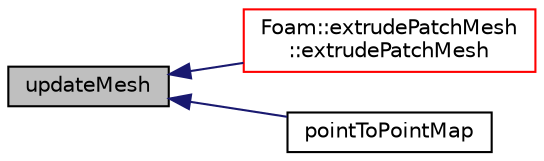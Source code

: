 digraph "updateMesh"
{
  bgcolor="transparent";
  edge [fontname="Helvetica",fontsize="10",labelfontname="Helvetica",labelfontsize="10"];
  node [fontname="Helvetica",fontsize="10",shape=record];
  rankdir="LR";
  Node411 [label="updateMesh",height=0.2,width=0.4,color="black", fillcolor="grey75", style="filled", fontcolor="black"];
  Node411 -> Node412 [dir="back",color="midnightblue",fontsize="10",style="solid",fontname="Helvetica"];
  Node412 [label="Foam::extrudePatchMesh\l::extrudePatchMesh",height=0.2,width=0.4,color="red",URL="$a22185.html#ada5aee048de4d025b44660aca99d21a6",tooltip="Construct from mesh, patch and dictionary. "];
  Node411 -> Node414 [dir="back",color="midnightblue",fontsize="10",style="solid",fontname="Helvetica"];
  Node414 [label="pointToPointMap",height=0.2,width=0.4,color="black",URL="$a22181.html#abab35ec972097cde36824804a0c52dce",tooltip="From region point to patch point. "];
}
